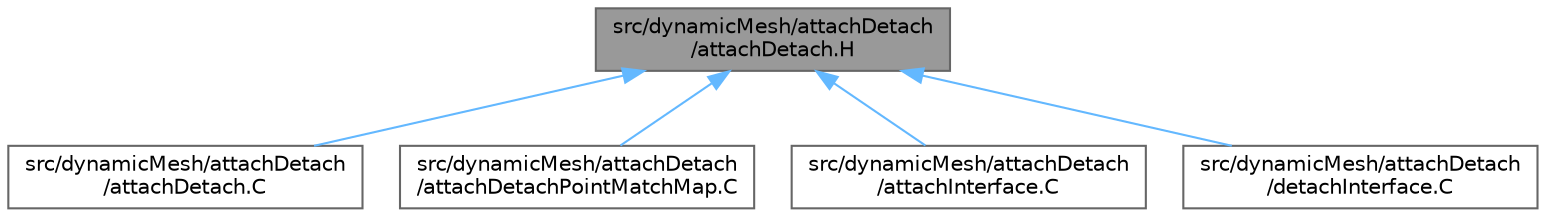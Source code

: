 digraph "src/dynamicMesh/attachDetach/attachDetach.H"
{
 // LATEX_PDF_SIZE
  bgcolor="transparent";
  edge [fontname=Helvetica,fontsize=10,labelfontname=Helvetica,labelfontsize=10];
  node [fontname=Helvetica,fontsize=10,shape=box,height=0.2,width=0.4];
  Node1 [id="Node000001",label="src/dynamicMesh/attachDetach\l/attachDetach.H",height=0.2,width=0.4,color="gray40", fillcolor="grey60", style="filled", fontcolor="black",tooltip=" "];
  Node1 -> Node2 [id="edge1_Node000001_Node000002",dir="back",color="steelblue1",style="solid",tooltip=" "];
  Node2 [id="Node000002",label="src/dynamicMesh/attachDetach\l/attachDetach.C",height=0.2,width=0.4,color="grey40", fillcolor="white", style="filled",URL="$attachDetach_8C.html",tooltip=" "];
  Node1 -> Node3 [id="edge2_Node000001_Node000003",dir="back",color="steelblue1",style="solid",tooltip=" "];
  Node3 [id="Node000003",label="src/dynamicMesh/attachDetach\l/attachDetachPointMatchMap.C",height=0.2,width=0.4,color="grey40", fillcolor="white", style="filled",URL="$attachDetachPointMatchMap_8C.html",tooltip=" "];
  Node1 -> Node4 [id="edge3_Node000001_Node000004",dir="back",color="steelblue1",style="solid",tooltip=" "];
  Node4 [id="Node000004",label="src/dynamicMesh/attachDetach\l/attachInterface.C",height=0.2,width=0.4,color="grey40", fillcolor="white", style="filled",URL="$attachInterface_8C.html",tooltip=" "];
  Node1 -> Node5 [id="edge4_Node000001_Node000005",dir="back",color="steelblue1",style="solid",tooltip=" "];
  Node5 [id="Node000005",label="src/dynamicMesh/attachDetach\l/detachInterface.C",height=0.2,width=0.4,color="grey40", fillcolor="white", style="filled",URL="$detachInterface_8C.html",tooltip=" "];
}
